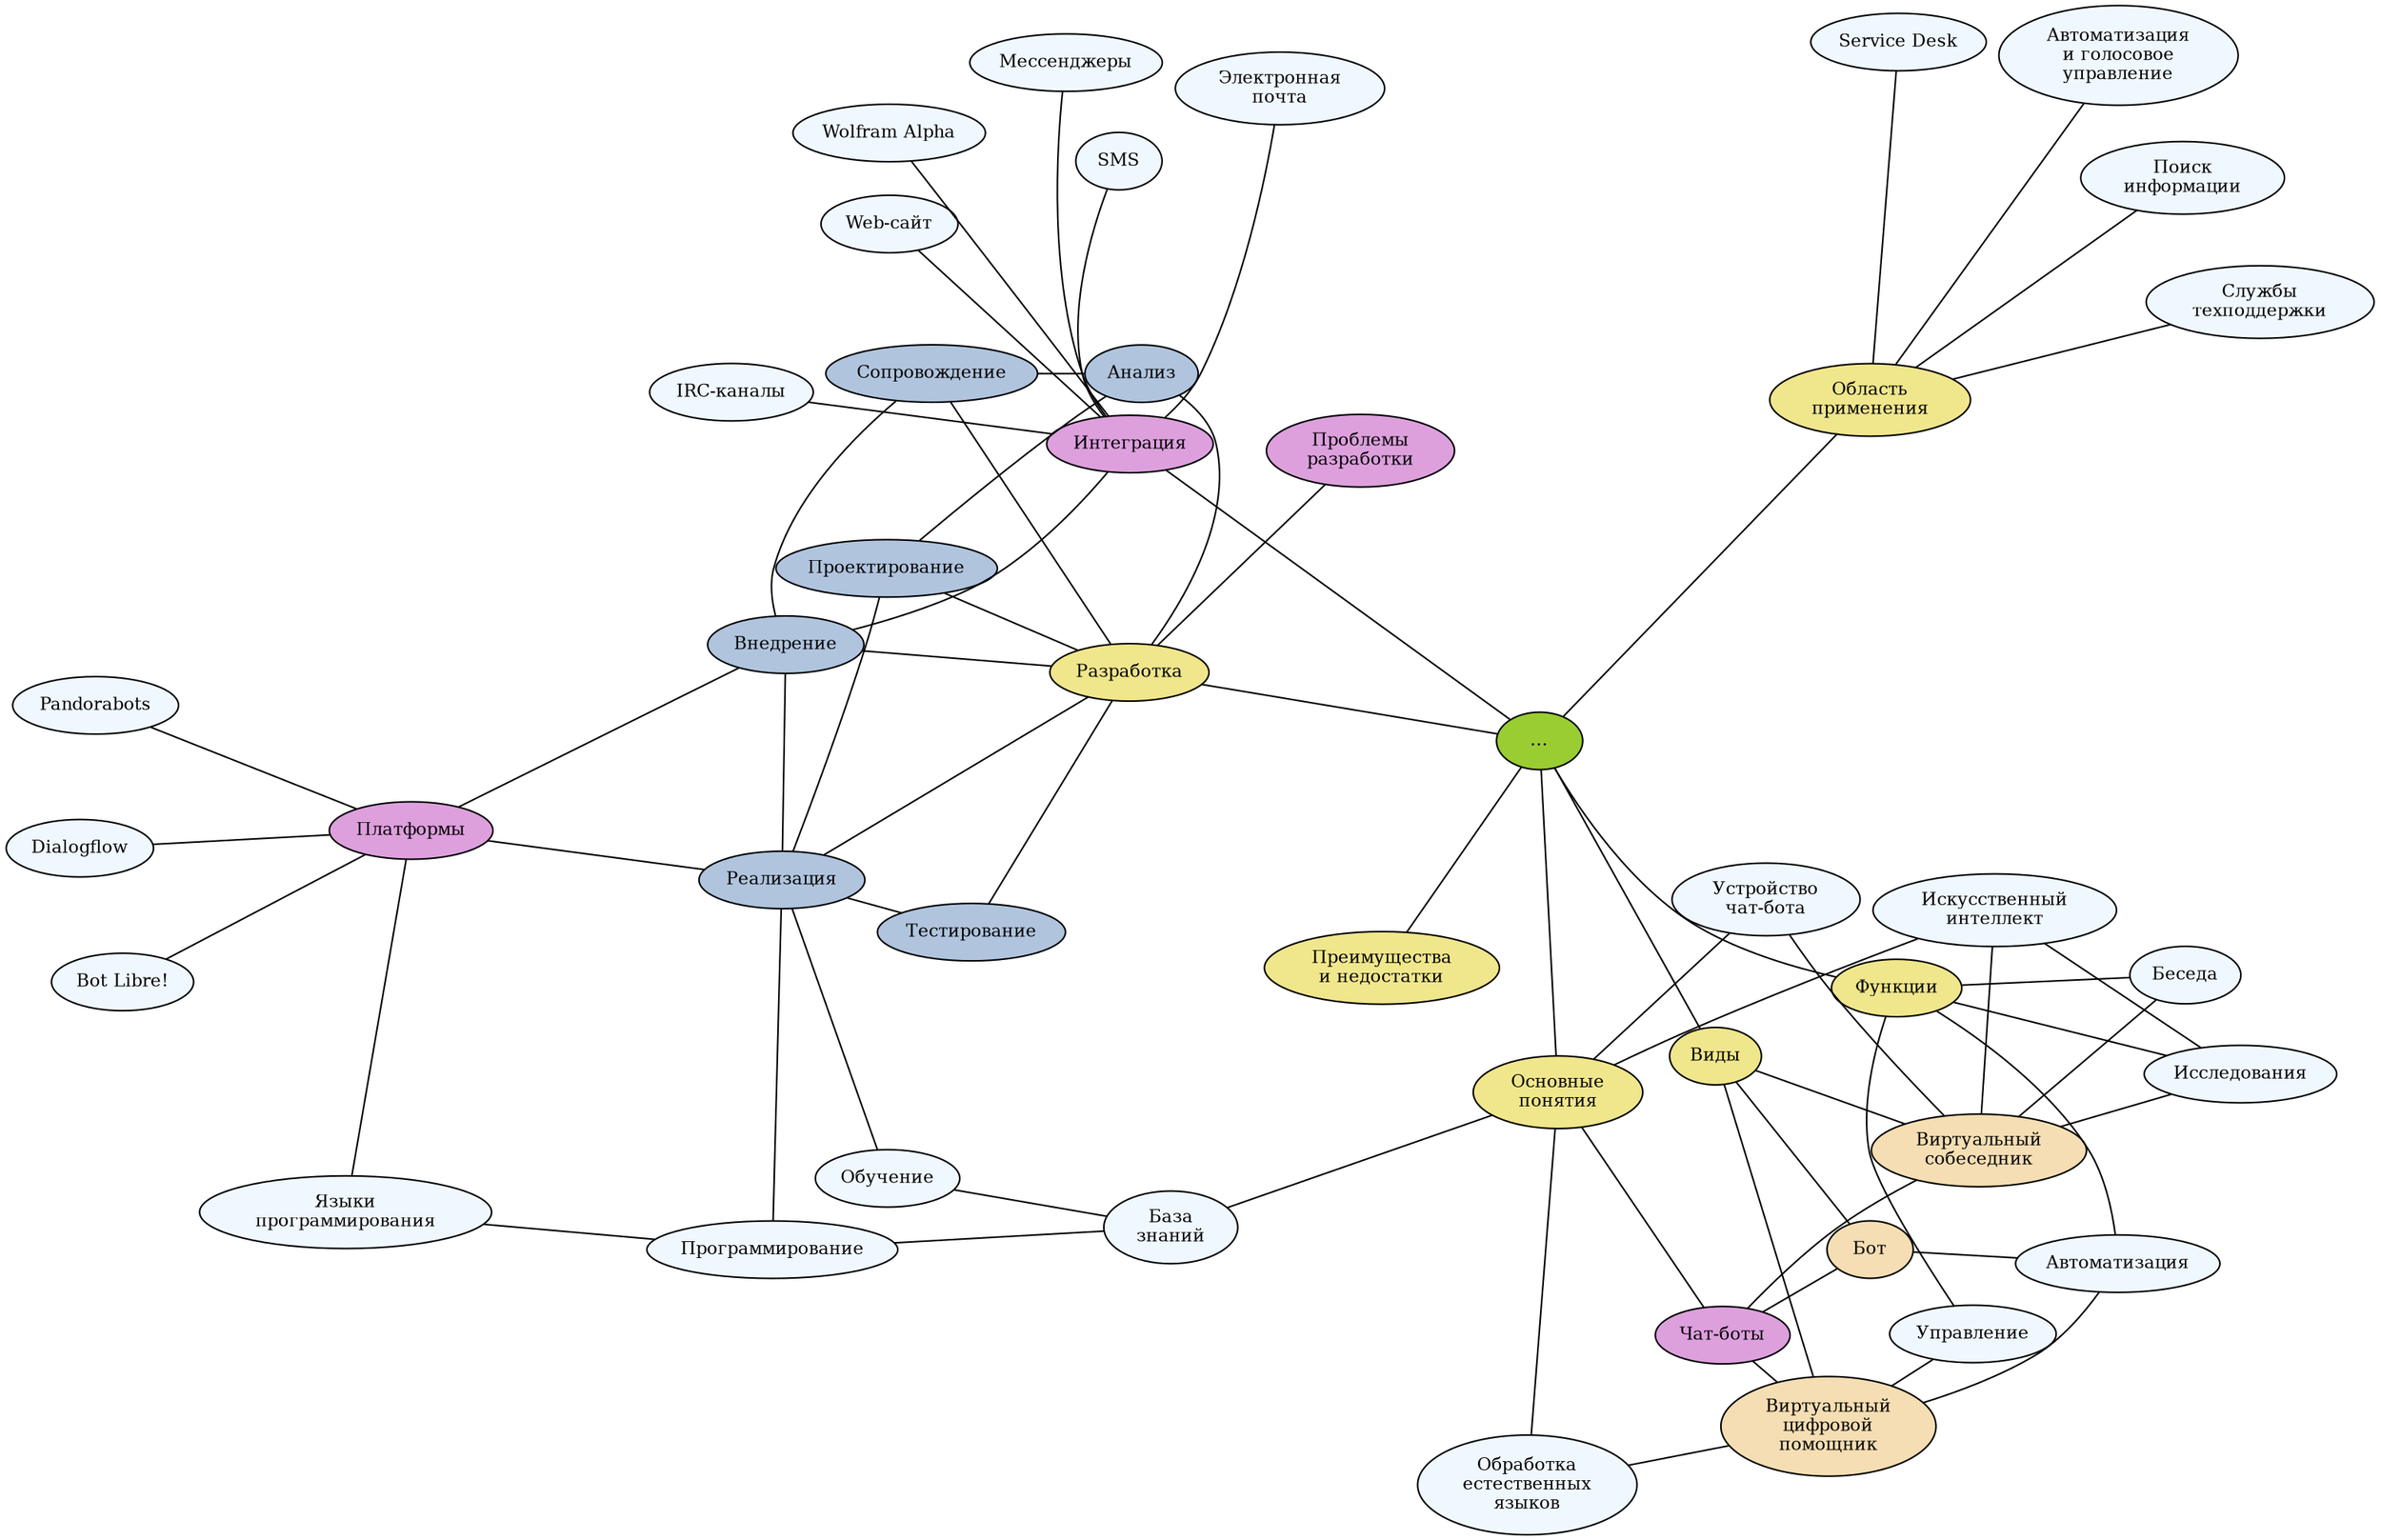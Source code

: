 graph chatbots {

// Configuration

graph [
center = true,
charset = "UTF-8",
label = "",
labelloc = "t",
labeljust = "c",
fontsize = 13,
style = invis,
layout = fdp,
splines = true
];

node [
fontsize = 11,
style = filled,
fillcolor = AliceBlue
];

edge [
style = solid
];

// Nodes

all [label = "..." fillcolor = YellowGreen];
chatbots [label = "Чат-боты" fillcolor = Plum];

basics [label = "Основные\nпонятия" fillcolor = Khaki];
types [label = "Виды" fillcolor = Khaki];
functions [label = "Функции" fillcolor = Khaki];
development [label = "Разработка" fillcolor = Khaki];
benefits [label = "Преимущества\nи недостатки" fillcolor = Khaki];
applications [label = "Область\nприменения" fillcolor = Khaki];

talk [label = "Беседа"];
automation [label = "Автоматизация"];
control [label = "Управление"];
research [label = "Исследования"];

ibot [label = "Бот" fillcolor = Wheat];
chatbot [label = "Виртуальный\nсобеседник" fillcolor = Wheat];
VDA [label = "Виртуальный\nцифровой\nпомощник" fillcolor = Wheat];

knowledge_base [label = "База\nзнаний"];
AI [label = "Искусственный\nинтеллект"];
NLP [label = "Обработка\nестественных\nязыков"];
principles [label = "Устройство\nчат-бота"];

issues [label = "Проблемы\nразработки" fillcolor = Plum];
integration [label = "Интеграция" fillcolor = Plum];
platforms [label = "Платформы" fillcolor = Plum];

analysis [label = "Анализ" fillcolor = LightSteelBlue];
planning [label = "Проектирование" fillcolor = LightSteelBlue];
implementation [label = "Реализация" fillcolor = LightSteelBlue];
testing [label = "Тестирование" fillcolor = LightSteelBlue];
deployment [label = "Внедрение" fillcolor = LightSteelBlue];
maintenance [label = "Сопровождение" fillcolor = LightSteelBlue];

coding [label = "Программирование"];
training [label = "Обучение"];
languages [label = "Языки\nпрограммирования"];

// Edges

all -- basics;
all -- types;
all -- functions;
all -- development;
all -- integration;
all -- benefits;
all -- applications;

basics -- AI;
basics -- NLP;
basics -- chatbots;
basics -- knowledge_base;
basics -- principles;

chatbots -- chatbot;
chatbots -- ibot;
chatbots -- VDA;
//chatbots -- types;
//chatbots -- functions;

types -- chatbot;
types -- ibot;
types -- VDA;

functions -- talk;
functions -- automation;
functions -- control;
functions -- research;

talk -- chatbot;
automation -- ibot;
automation -- VDA;
control -- VDA;
research -- chatbot;
chatbot -- principles;

research -- AI;
AI -- chatbot;
NLP -- VDA;

development -- analysis;
development -- planning;
development -- implementation;
development -- testing;
development -- deployment;
development -- maintenance;
development -- issues;

maintenance -- analysis;
analysis -- planning;
planning -- implementation;
implementation -- testing;
implementation -- deployment;
deployment -- maintenance;

implementation -- coding;
implementation -- platforms;
implementation -- training;

training -- knowledge_base;
coding -- knowledge_base;

coding -- languages;
platforms -- languages;

deployment -- integration;
deployment -- platforms;

platforms -- "Bot Libre!";
platforms -- "Pandorabots";
platforms -- "Dialogflow";

integration -- "Мессенджеры";
integration -- "Электронная\nпочта";
integration -- "SMS";
integration -- "Web-сайт";
integration -- "Wolfram Alpha";
integration -- "IRC-каналы"

//applications -- deployment;
applications -- "Службы\nтехподдержки";
applications -- "Service Desk";
applications -- "Поиск\nинформации";
applications -- "Автоматизация\nи голосовое\nуправление";
}
